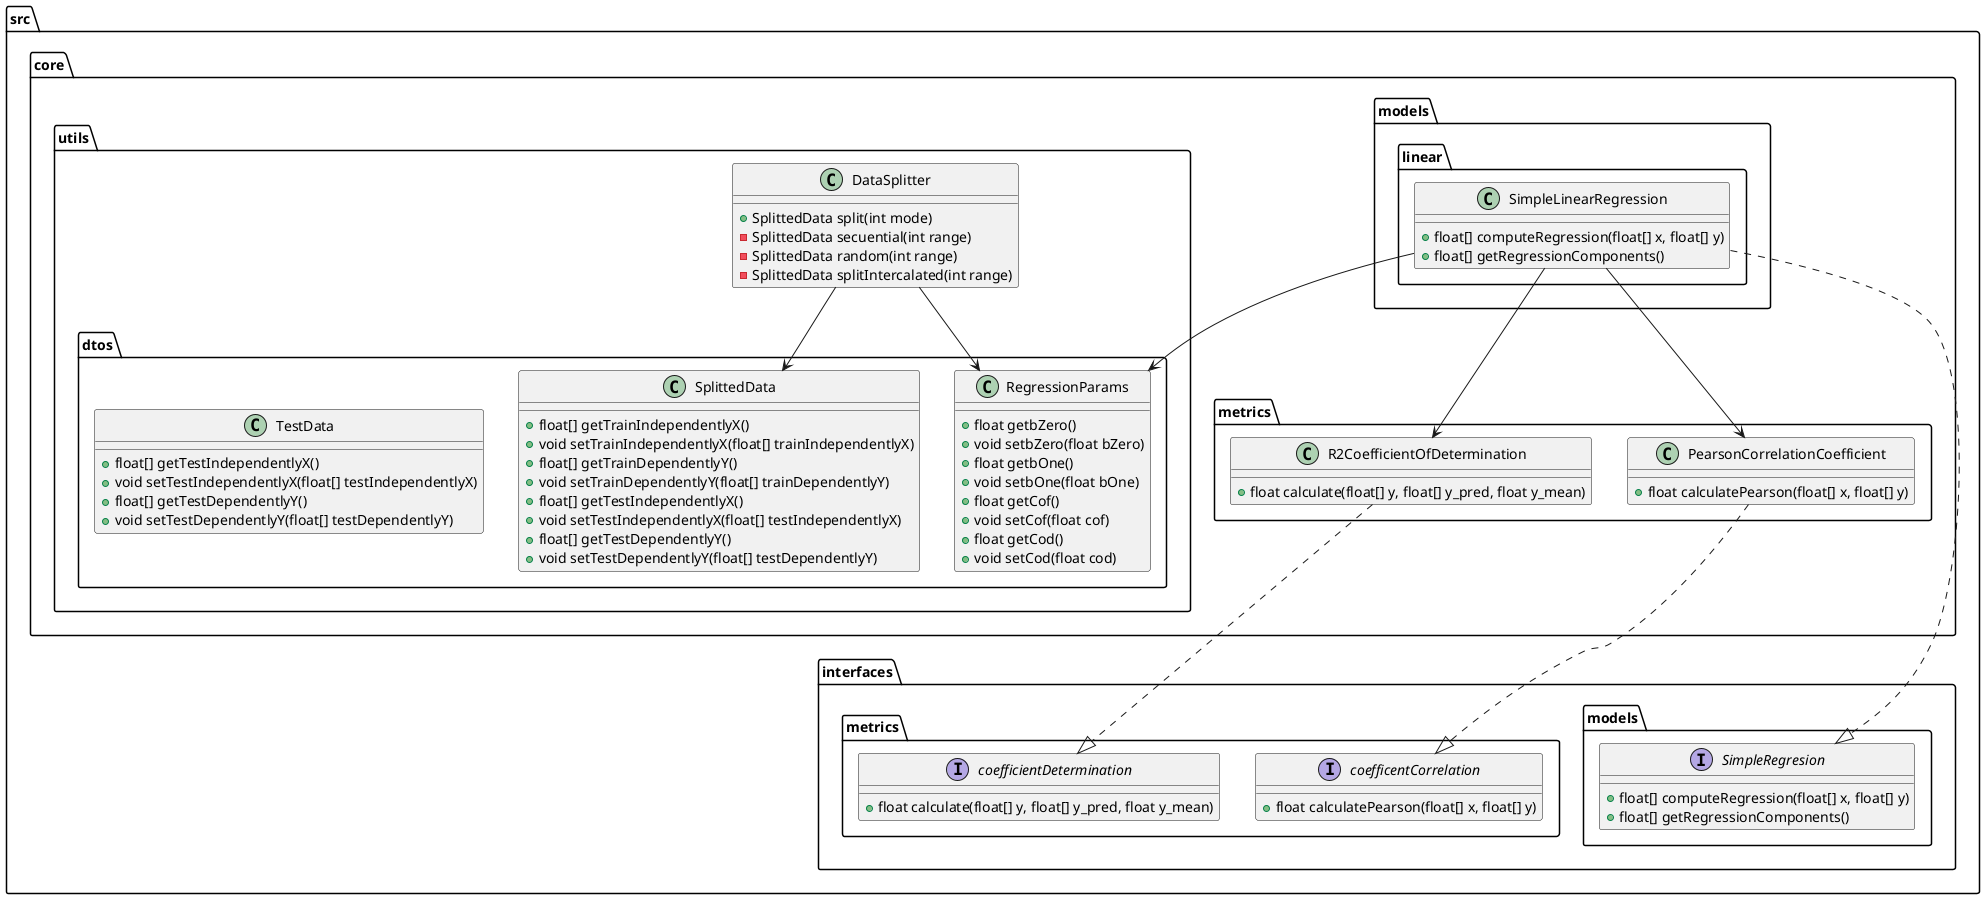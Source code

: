 @startuml SimpleLinearRegression

package "src.core.models.linear" {
    class SimpleLinearRegression {
        + float[] computeRegression(float[] x, float[] y)
        + float[] getRegressionComponents()
    }
}

package "src.core.metrics" {
    class PearsonCorrelationCoefficient {
        + float calculatePearson(float[] x, float[] y)
    }

    class R2CoefficientOfDetermination {
        + float calculate(float[] y, float[] y_pred, float y_mean)
    }
}

package "src.core.utils" {
    class DataSplitter {
        + SplittedData split(int mode)
        - SplittedData secuential(int range)
        - SplittedData random(int range)
        - SplittedData splitIntercalated(int range)
    }
}

package "src.core.utils.dtos" {
    class RegressionParams {
        + float getbZero()
        + void setbZero(float bZero)
        + float getbOne()
        + void setbOne(float bOne)
        + float getCof()
        + void setCof(float cof)
        + float getCod()
        + void setCod(float cod)
    }

    class SplittedData {
        + float[] getTrainIndependentlyX()
        + void setTrainIndependentlyX(float[] trainIndependentlyX)
        + float[] getTrainDependentlyY()
        + void setTrainDependentlyY(float[] trainDependentlyY)
        + float[] getTestIndependentlyX()
        + void setTestIndependentlyX(float[] testIndependentlyX)
        + float[] getTestDependentlyY()
        + void setTestDependentlyY(float[] testDependentlyY)
    }

    class TestData {
        + float[] getTestIndependentlyX()
        + void setTestIndependentlyX(float[] testIndependentlyX)
        + float[] getTestDependentlyY()
        + void setTestDependentlyY(float[] testDependentlyY)
    }
}

package "src.interfaces.metrics" {
    interface coefficentCorrelation {
        + float calculatePearson(float[] x, float[] y)
    }

    interface coefficientDetermination {
        + float calculate(float[] y, float[] y_pred, float y_mean)
    }
}

package "src.interfaces.models" {
    interface SimpleRegresion {
        + float[] computeRegression(float[] x, float[] y)
        + float[] getRegressionComponents()
    }
}

SimpleLinearRegression ..|> SimpleRegresion
PearsonCorrelationCoefficient ..|> coefficentCorrelation
R2CoefficientOfDetermination ..|> coefficientDetermination
DataSplitter --> SplittedData
DataSplitter --> RegressionParams
SimpleLinearRegression --> PearsonCorrelationCoefficient
SimpleLinearRegression --> R2CoefficientOfDetermination
SimpleLinearRegression --> RegressionParams

@enduml
